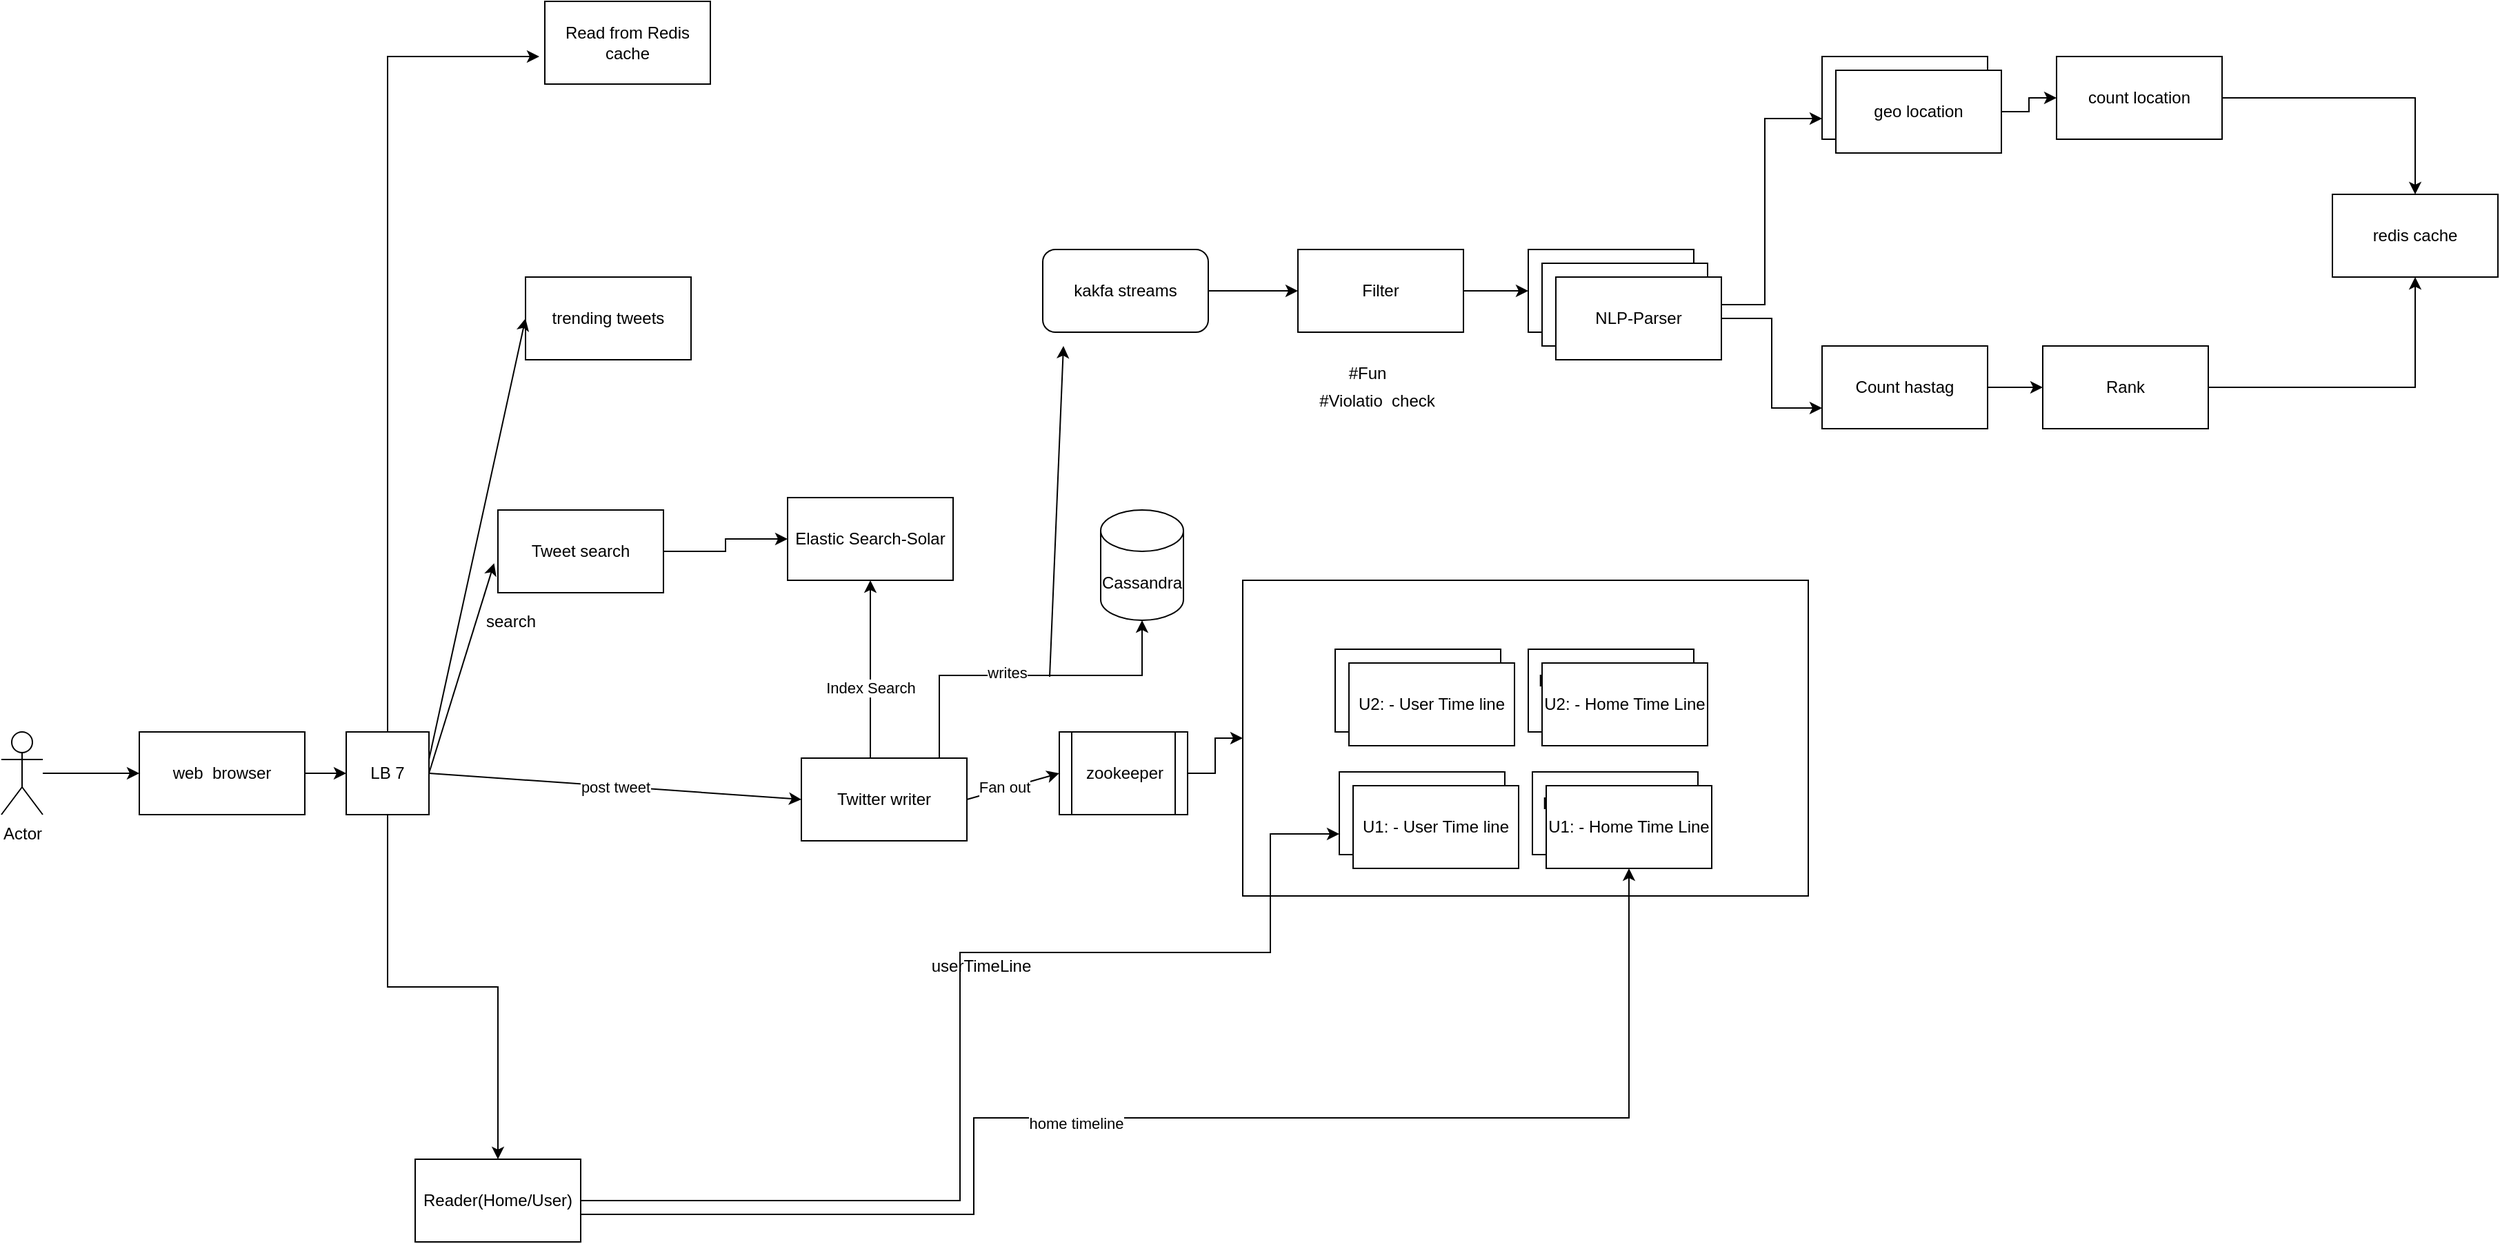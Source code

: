 <mxfile version="14.9.0" type="github">
  <diagram id="MTkVZnGoj8JqndRBmSJX" name="Page-1">
    <mxGraphModel dx="2595" dy="2472" grid="1" gridSize="10" guides="1" tooltips="1" connect="1" arrows="1" fold="1" page="1" pageScale="1" pageWidth="827" pageHeight="1169" math="0" shadow="0">
      <root>
        <mxCell id="0" />
        <mxCell id="1" parent="0" />
        <mxCell id="ETLzn381FiOyemFFRdMO-37" value="" style="rounded=0;whiteSpace=wrap;html=1;" vertex="1" parent="1">
          <mxGeometry x="920" y="80" width="410" height="229" as="geometry" />
        </mxCell>
        <mxCell id="ETLzn381FiOyemFFRdMO-7" value="" style="edgeStyle=orthogonalEdgeStyle;rounded=0;orthogonalLoop=1;jettySize=auto;html=1;" edge="1" parent="1" source="ETLzn381FiOyemFFRdMO-1" target="ETLzn381FiOyemFFRdMO-6">
          <mxGeometry relative="1" as="geometry" />
        </mxCell>
        <mxCell id="ETLzn381FiOyemFFRdMO-1" value="web&amp;nbsp; browser" style="rounded=0;whiteSpace=wrap;html=1;" vertex="1" parent="1">
          <mxGeometry x="120" y="190" width="120" height="60" as="geometry" />
        </mxCell>
        <mxCell id="ETLzn381FiOyemFFRdMO-5" value="" style="edgeStyle=orthogonalEdgeStyle;rounded=0;orthogonalLoop=1;jettySize=auto;html=1;" edge="1" parent="1" source="ETLzn381FiOyemFFRdMO-2" target="ETLzn381FiOyemFFRdMO-1">
          <mxGeometry relative="1" as="geometry" />
        </mxCell>
        <mxCell id="ETLzn381FiOyemFFRdMO-2" value="Actor" style="shape=umlActor;verticalLabelPosition=bottom;verticalAlign=top;html=1;outlineConnect=0;" vertex="1" parent="1">
          <mxGeometry x="20" y="190" width="30" height="60" as="geometry" />
        </mxCell>
        <mxCell id="ETLzn381FiOyemFFRdMO-12" value="" style="edgeStyle=orthogonalEdgeStyle;rounded=0;orthogonalLoop=1;jettySize=auto;html=1;" edge="1" parent="1" source="ETLzn381FiOyemFFRdMO-6" target="ETLzn381FiOyemFFRdMO-10">
          <mxGeometry relative="1" as="geometry" />
        </mxCell>
        <mxCell id="ETLzn381FiOyemFFRdMO-84" style="edgeStyle=orthogonalEdgeStyle;rounded=0;orthogonalLoop=1;jettySize=auto;html=1;" edge="1" parent="1" source="ETLzn381FiOyemFFRdMO-6">
          <mxGeometry relative="1" as="geometry">
            <mxPoint x="410" y="-300" as="targetPoint" />
            <Array as="points">
              <mxPoint x="300" y="-300" />
            </Array>
          </mxGeometry>
        </mxCell>
        <mxCell id="ETLzn381FiOyemFFRdMO-6" value="LB 7" style="whiteSpace=wrap;html=1;aspect=fixed;" vertex="1" parent="1">
          <mxGeometry x="270" y="190" width="60" height="60" as="geometry" />
        </mxCell>
        <mxCell id="ETLzn381FiOyemFFRdMO-47" style="edgeStyle=orthogonalEdgeStyle;rounded=0;orthogonalLoop=1;jettySize=auto;html=1;entryX=0.5;entryY=1;entryDx=0;entryDy=0;entryPerimeter=0;" edge="1" parent="1" source="ETLzn381FiOyemFFRdMO-8" target="ETLzn381FiOyemFFRdMO-36">
          <mxGeometry relative="1" as="geometry">
            <Array as="points">
              <mxPoint x="700" y="149" />
              <mxPoint x="847" y="149" />
            </Array>
          </mxGeometry>
        </mxCell>
        <mxCell id="ETLzn381FiOyemFFRdMO-48" value="writes" style="edgeLabel;html=1;align=center;verticalAlign=middle;resizable=0;points=[];" vertex="1" connectable="0" parent="ETLzn381FiOyemFFRdMO-47">
          <mxGeometry x="-0.122" y="2" relative="1" as="geometry">
            <mxPoint as="offset" />
          </mxGeometry>
        </mxCell>
        <mxCell id="ETLzn381FiOyemFFRdMO-8" value="Twitter writer" style="rounded=0;whiteSpace=wrap;html=1;" vertex="1" parent="1">
          <mxGeometry x="600" y="209" width="120" height="60" as="geometry" />
        </mxCell>
        <mxCell id="ETLzn381FiOyemFFRdMO-49" value="" style="edgeStyle=orthogonalEdgeStyle;rounded=0;orthogonalLoop=1;jettySize=auto;html=1;" edge="1" parent="1" source="ETLzn381FiOyemFFRdMO-9" target="ETLzn381FiOyemFFRdMO-25">
          <mxGeometry relative="1" as="geometry" />
        </mxCell>
        <mxCell id="ETLzn381FiOyemFFRdMO-9" value="Tweet search" style="rounded=0;whiteSpace=wrap;html=1;" vertex="1" parent="1">
          <mxGeometry x="380" y="29" width="120" height="60" as="geometry" />
        </mxCell>
        <mxCell id="ETLzn381FiOyemFFRdMO-51" style="edgeStyle=orthogonalEdgeStyle;rounded=0;orthogonalLoop=1;jettySize=auto;html=1;entryX=0;entryY=0.75;entryDx=0;entryDy=0;" edge="1" parent="1" source="ETLzn381FiOyemFFRdMO-10" target="ETLzn381FiOyemFFRdMO-21">
          <mxGeometry relative="1" as="geometry">
            <Array as="points">
              <mxPoint x="715" y="530" />
              <mxPoint x="715" y="350" />
              <mxPoint x="940" y="350" />
              <mxPoint x="940" y="264" />
            </Array>
          </mxGeometry>
        </mxCell>
        <mxCell id="ETLzn381FiOyemFFRdMO-10" value="Reader(Home/User)" style="rounded=0;whiteSpace=wrap;html=1;" vertex="1" parent="1">
          <mxGeometry x="320" y="500" width="120" height="60" as="geometry" />
        </mxCell>
        <mxCell id="ETLzn381FiOyemFFRdMO-13" value="post tweet" style="endArrow=classic;html=1;entryX=0;entryY=0.5;entryDx=0;entryDy=0;" edge="1" parent="1" target="ETLzn381FiOyemFFRdMO-8">
          <mxGeometry width="50" height="50" relative="1" as="geometry">
            <mxPoint x="330" y="220" as="sourcePoint" />
            <mxPoint x="380" y="170" as="targetPoint" />
          </mxGeometry>
        </mxCell>
        <mxCell id="ETLzn381FiOyemFFRdMO-14" value="" style="endArrow=classic;html=1;entryX=-0.023;entryY=0.643;entryDx=0;entryDy=0;entryPerimeter=0;exitX=1;exitY=0.5;exitDx=0;exitDy=0;" edge="1" parent="1" source="ETLzn381FiOyemFFRdMO-6" target="ETLzn381FiOyemFFRdMO-9">
          <mxGeometry width="50" height="50" relative="1" as="geometry">
            <mxPoint x="340" y="230" as="sourcePoint" />
            <mxPoint x="370" y="120" as="targetPoint" />
          </mxGeometry>
        </mxCell>
        <mxCell id="ETLzn381FiOyemFFRdMO-20" value="Redis cache- Home Time Line" style="rounded=0;whiteSpace=wrap;html=1;" vertex="1" parent="1">
          <mxGeometry x="1130" y="219" width="120" height="60" as="geometry" />
        </mxCell>
        <mxCell id="ETLzn381FiOyemFFRdMO-21" value="Redis cache- User Time line" style="rounded=0;whiteSpace=wrap;html=1;" vertex="1" parent="1">
          <mxGeometry x="990" y="219" width="120" height="60" as="geometry" />
        </mxCell>
        <mxCell id="ETLzn381FiOyemFFRdMO-25" value="Elastic Search-Solar" style="rounded=0;whiteSpace=wrap;html=1;" vertex="1" parent="1">
          <mxGeometry x="590" y="20" width="120" height="60" as="geometry" />
        </mxCell>
        <mxCell id="ETLzn381FiOyemFFRdMO-27" value="U1: - User Time line" style="rounded=0;whiteSpace=wrap;html=1;" vertex="1" parent="1">
          <mxGeometry x="1000" y="229" width="120" height="60" as="geometry" />
        </mxCell>
        <mxCell id="ETLzn381FiOyemFFRdMO-29" value="U1:&amp;nbsp;- Home Time Line" style="rounded=0;whiteSpace=wrap;html=1;" vertex="1" parent="1">
          <mxGeometry x="1140" y="229" width="120" height="60" as="geometry" />
        </mxCell>
        <mxCell id="ETLzn381FiOyemFFRdMO-32" value="Redis cache- Home Time Line" style="rounded=0;whiteSpace=wrap;html=1;" vertex="1" parent="1">
          <mxGeometry x="1127" y="130" width="120" height="60" as="geometry" />
        </mxCell>
        <mxCell id="ETLzn381FiOyemFFRdMO-33" value="Redis cache- User Time line" style="rounded=0;whiteSpace=wrap;html=1;" vertex="1" parent="1">
          <mxGeometry x="987" y="130" width="120" height="60" as="geometry" />
        </mxCell>
        <mxCell id="ETLzn381FiOyemFFRdMO-34" value="U2: - User Time line" style="rounded=0;whiteSpace=wrap;html=1;" vertex="1" parent="1">
          <mxGeometry x="997" y="140" width="120" height="60" as="geometry" />
        </mxCell>
        <mxCell id="ETLzn381FiOyemFFRdMO-35" value="U2:&amp;nbsp;- Home Time Line" style="rounded=0;whiteSpace=wrap;html=1;" vertex="1" parent="1">
          <mxGeometry x="1137" y="140" width="120" height="60" as="geometry" />
        </mxCell>
        <mxCell id="ETLzn381FiOyemFFRdMO-36" value="Cassandra" style="shape=cylinder3;whiteSpace=wrap;html=1;boundedLbl=1;backgroundOutline=1;size=15;" vertex="1" parent="1">
          <mxGeometry x="817" y="29" width="60" height="80" as="geometry" />
        </mxCell>
        <mxCell id="ETLzn381FiOyemFFRdMO-39" value="" style="endArrow=classic;html=1;exitX=1;exitY=0.5;exitDx=0;exitDy=0;entryX=0;entryY=0.5;entryDx=0;entryDy=0;" edge="1" parent="1" source="ETLzn381FiOyemFFRdMO-8" target="ETLzn381FiOyemFFRdMO-45">
          <mxGeometry width="50" height="50" relative="1" as="geometry">
            <mxPoint x="650" y="299" as="sourcePoint" />
            <mxPoint x="930" y="179" as="targetPoint" />
          </mxGeometry>
        </mxCell>
        <mxCell id="ETLzn381FiOyemFFRdMO-40" value="Fan out" style="edgeLabel;html=1;align=center;verticalAlign=middle;resizable=0;points=[];" vertex="1" connectable="0" parent="ETLzn381FiOyemFFRdMO-39">
          <mxGeometry x="-0.222" y="1" relative="1" as="geometry">
            <mxPoint x="1" y="-1" as="offset" />
          </mxGeometry>
        </mxCell>
        <mxCell id="ETLzn381FiOyemFFRdMO-41" value="" style="endArrow=classic;html=1;exitX=1;exitY=0.5;exitDx=0;exitDy=0;" edge="1" parent="1" target="ETLzn381FiOyemFFRdMO-25">
          <mxGeometry width="50" height="50" relative="1" as="geometry">
            <mxPoint x="650" y="209" as="sourcePoint" />
            <mxPoint x="740" y="289" as="targetPoint" />
          </mxGeometry>
        </mxCell>
        <mxCell id="ETLzn381FiOyemFFRdMO-42" value="Index Search" style="edgeLabel;html=1;align=center;verticalAlign=middle;resizable=0;points=[];" vertex="1" connectable="0" parent="ETLzn381FiOyemFFRdMO-41">
          <mxGeometry x="-0.222" y="1" relative="1" as="geometry">
            <mxPoint x="1" y="-1" as="offset" />
          </mxGeometry>
        </mxCell>
        <mxCell id="ETLzn381FiOyemFFRdMO-46" value="" style="edgeStyle=orthogonalEdgeStyle;rounded=0;orthogonalLoop=1;jettySize=auto;html=1;entryX=0;entryY=0.5;entryDx=0;entryDy=0;" edge="1" parent="1" source="ETLzn381FiOyemFFRdMO-45" target="ETLzn381FiOyemFFRdMO-37">
          <mxGeometry relative="1" as="geometry">
            <mxPoint x="930" y="209" as="targetPoint" />
          </mxGeometry>
        </mxCell>
        <mxCell id="ETLzn381FiOyemFFRdMO-45" value="zookeeper" style="shape=process;whiteSpace=wrap;html=1;backgroundOutline=1;" vertex="1" parent="1">
          <mxGeometry x="787" y="190" width="93" height="60" as="geometry" />
        </mxCell>
        <mxCell id="ETLzn381FiOyemFFRdMO-50" value="search" style="text;html=1;align=center;verticalAlign=middle;resizable=0;points=[];autosize=1;strokeColor=none;" vertex="1" parent="1">
          <mxGeometry x="364" y="100" width="50" height="20" as="geometry" />
        </mxCell>
        <mxCell id="ETLzn381FiOyemFFRdMO-52" value="userTimeLine" style="text;html=1;align=center;verticalAlign=middle;resizable=0;points=[];autosize=1;strokeColor=none;" vertex="1" parent="1">
          <mxGeometry x="685" y="350" width="90" height="20" as="geometry" />
        </mxCell>
        <mxCell id="ETLzn381FiOyemFFRdMO-54" style="edgeStyle=orthogonalEdgeStyle;rounded=0;orthogonalLoop=1;jettySize=auto;html=1;entryX=0.5;entryY=1;entryDx=0;entryDy=0;" edge="1" parent="1" source="ETLzn381FiOyemFFRdMO-10" target="ETLzn381FiOyemFFRdMO-29">
          <mxGeometry relative="1" as="geometry">
            <mxPoint x="450" y="540" as="sourcePoint" />
            <mxPoint x="1000" y="274.0" as="targetPoint" />
            <Array as="points">
              <mxPoint x="725" y="540" />
              <mxPoint x="725" y="470" />
              <mxPoint x="1200" y="470" />
            </Array>
          </mxGeometry>
        </mxCell>
        <mxCell id="ETLzn381FiOyemFFRdMO-55" value="home timeline&lt;br&gt;" style="edgeLabel;html=1;align=center;verticalAlign=middle;resizable=0;points=[];" vertex="1" connectable="0" parent="ETLzn381FiOyemFFRdMO-54">
          <mxGeometry x="-0.152" y="-4" relative="1" as="geometry">
            <mxPoint as="offset" />
          </mxGeometry>
        </mxCell>
        <mxCell id="ETLzn381FiOyemFFRdMO-56" value="trending tweets" style="rounded=0;whiteSpace=wrap;html=1;" vertex="1" parent="1">
          <mxGeometry x="400" y="-140" width="120" height="60" as="geometry" />
        </mxCell>
        <mxCell id="ETLzn381FiOyemFFRdMO-57" value="" style="endArrow=classic;html=1;entryX=0;entryY=0.5;entryDx=0;entryDy=0;" edge="1" parent="1" target="ETLzn381FiOyemFFRdMO-56">
          <mxGeometry width="50" height="50" relative="1" as="geometry">
            <mxPoint x="330" y="210" as="sourcePoint" />
            <mxPoint x="387.24" y="77.58" as="targetPoint" />
          </mxGeometry>
        </mxCell>
        <mxCell id="ETLzn381FiOyemFFRdMO-63" value="" style="edgeStyle=orthogonalEdgeStyle;rounded=0;orthogonalLoop=1;jettySize=auto;html=1;" edge="1" parent="1" source="ETLzn381FiOyemFFRdMO-59" target="ETLzn381FiOyemFFRdMO-62">
          <mxGeometry relative="1" as="geometry" />
        </mxCell>
        <mxCell id="ETLzn381FiOyemFFRdMO-59" value="kakfa streams" style="rounded=1;whiteSpace=wrap;html=1;" vertex="1" parent="1">
          <mxGeometry x="775" y="-160" width="120" height="60" as="geometry" />
        </mxCell>
        <mxCell id="ETLzn381FiOyemFFRdMO-61" value="" style="endArrow=classic;html=1;" edge="1" parent="1">
          <mxGeometry width="50" height="50" relative="1" as="geometry">
            <mxPoint x="780" y="150" as="sourcePoint" />
            <mxPoint x="790" y="-90" as="targetPoint" />
          </mxGeometry>
        </mxCell>
        <mxCell id="ETLzn381FiOyemFFRdMO-67" value="" style="edgeStyle=orthogonalEdgeStyle;rounded=0;orthogonalLoop=1;jettySize=auto;html=1;" edge="1" parent="1" source="ETLzn381FiOyemFFRdMO-62" target="ETLzn381FiOyemFFRdMO-66">
          <mxGeometry relative="1" as="geometry" />
        </mxCell>
        <mxCell id="ETLzn381FiOyemFFRdMO-62" value="Filter" style="rounded=0;whiteSpace=wrap;html=1;" vertex="1" parent="1">
          <mxGeometry x="960" y="-160" width="120" height="60" as="geometry" />
        </mxCell>
        <mxCell id="ETLzn381FiOyemFFRdMO-64" value="#Fun" style="text;html=1;align=center;verticalAlign=middle;resizable=0;points=[];autosize=1;strokeColor=none;" vertex="1" parent="1">
          <mxGeometry x="990" y="-80" width="40" height="20" as="geometry" />
        </mxCell>
        <mxCell id="ETLzn381FiOyemFFRdMO-65" value="#Violatio&amp;nbsp; check" style="text;html=1;align=center;verticalAlign=middle;resizable=0;points=[];autosize=1;strokeColor=none;" vertex="1" parent="1">
          <mxGeometry x="967" y="-60" width="100" height="20" as="geometry" />
        </mxCell>
        <mxCell id="ETLzn381FiOyemFFRdMO-66" value="NLP-Parser" style="rounded=0;whiteSpace=wrap;html=1;" vertex="1" parent="1">
          <mxGeometry x="1127" y="-160" width="120" height="60" as="geometry" />
        </mxCell>
        <mxCell id="ETLzn381FiOyemFFRdMO-78" style="edgeStyle=orthogonalEdgeStyle;rounded=0;orthogonalLoop=1;jettySize=auto;html=1;entryX=0;entryY=0.75;entryDx=0;entryDy=0;" edge="1" parent="1" source="ETLzn381FiOyemFFRdMO-68" target="ETLzn381FiOyemFFRdMO-70">
          <mxGeometry relative="1" as="geometry" />
        </mxCell>
        <mxCell id="ETLzn381FiOyemFFRdMO-68" value="NLP-Parser" style="rounded=0;whiteSpace=wrap;html=1;" vertex="1" parent="1">
          <mxGeometry x="1137" y="-150" width="120" height="60" as="geometry" />
        </mxCell>
        <mxCell id="ETLzn381FiOyemFFRdMO-76" style="edgeStyle=orthogonalEdgeStyle;rounded=0;orthogonalLoop=1;jettySize=auto;html=1;entryX=0;entryY=0.75;entryDx=0;entryDy=0;" edge="1" parent="1" source="ETLzn381FiOyemFFRdMO-69" target="ETLzn381FiOyemFFRdMO-71">
          <mxGeometry relative="1" as="geometry" />
        </mxCell>
        <mxCell id="ETLzn381FiOyemFFRdMO-69" value="NLP-Parser" style="rounded=0;whiteSpace=wrap;html=1;" vertex="1" parent="1">
          <mxGeometry x="1147" y="-140" width="120" height="60" as="geometry" />
        </mxCell>
        <mxCell id="ETLzn381FiOyemFFRdMO-70" value="geo location" style="rounded=0;whiteSpace=wrap;html=1;" vertex="1" parent="1">
          <mxGeometry x="1340" y="-300" width="120" height="60" as="geometry" />
        </mxCell>
        <mxCell id="ETLzn381FiOyemFFRdMO-77" value="" style="edgeStyle=orthogonalEdgeStyle;rounded=0;orthogonalLoop=1;jettySize=auto;html=1;" edge="1" parent="1" source="ETLzn381FiOyemFFRdMO-71" target="ETLzn381FiOyemFFRdMO-72">
          <mxGeometry relative="1" as="geometry" />
        </mxCell>
        <mxCell id="ETLzn381FiOyemFFRdMO-71" value="Count hastag" style="rounded=0;whiteSpace=wrap;html=1;" vertex="1" parent="1">
          <mxGeometry x="1340" y="-90" width="120" height="60" as="geometry" />
        </mxCell>
        <mxCell id="ETLzn381FiOyemFFRdMO-81" style="edgeStyle=orthogonalEdgeStyle;rounded=0;orthogonalLoop=1;jettySize=auto;html=1;exitX=1;exitY=0.5;exitDx=0;exitDy=0;" edge="1" parent="1" source="ETLzn381FiOyemFFRdMO-72" target="ETLzn381FiOyemFFRdMO-80">
          <mxGeometry relative="1" as="geometry" />
        </mxCell>
        <mxCell id="ETLzn381FiOyemFFRdMO-72" value="Rank" style="rounded=0;whiteSpace=wrap;html=1;" vertex="1" parent="1">
          <mxGeometry x="1500" y="-90" width="120" height="60" as="geometry" />
        </mxCell>
        <mxCell id="ETLzn381FiOyemFFRdMO-82" style="edgeStyle=orthogonalEdgeStyle;rounded=0;orthogonalLoop=1;jettySize=auto;html=1;entryX=0.5;entryY=0;entryDx=0;entryDy=0;" edge="1" parent="1" source="ETLzn381FiOyemFFRdMO-73" target="ETLzn381FiOyemFFRdMO-80">
          <mxGeometry relative="1" as="geometry" />
        </mxCell>
        <mxCell id="ETLzn381FiOyemFFRdMO-73" value="count location" style="rounded=0;whiteSpace=wrap;html=1;" vertex="1" parent="1">
          <mxGeometry x="1510" y="-300" width="120" height="60" as="geometry" />
        </mxCell>
        <mxCell id="ETLzn381FiOyemFFRdMO-79" value="" style="edgeStyle=orthogonalEdgeStyle;rounded=0;orthogonalLoop=1;jettySize=auto;html=1;" edge="1" parent="1" source="ETLzn381FiOyemFFRdMO-74" target="ETLzn381FiOyemFFRdMO-73">
          <mxGeometry relative="1" as="geometry" />
        </mxCell>
        <mxCell id="ETLzn381FiOyemFFRdMO-74" value="geo location" style="rounded=0;whiteSpace=wrap;html=1;" vertex="1" parent="1">
          <mxGeometry x="1350" y="-290" width="120" height="60" as="geometry" />
        </mxCell>
        <mxCell id="ETLzn381FiOyemFFRdMO-80" value="redis cache" style="rounded=0;whiteSpace=wrap;html=1;" vertex="1" parent="1">
          <mxGeometry x="1710" y="-200" width="120" height="60" as="geometry" />
        </mxCell>
        <mxCell id="ETLzn381FiOyemFFRdMO-83" value="Read from Redis cache" style="rounded=0;whiteSpace=wrap;html=1;" vertex="1" parent="1">
          <mxGeometry x="414" y="-340" width="120" height="60" as="geometry" />
        </mxCell>
      </root>
    </mxGraphModel>
  </diagram>
</mxfile>
